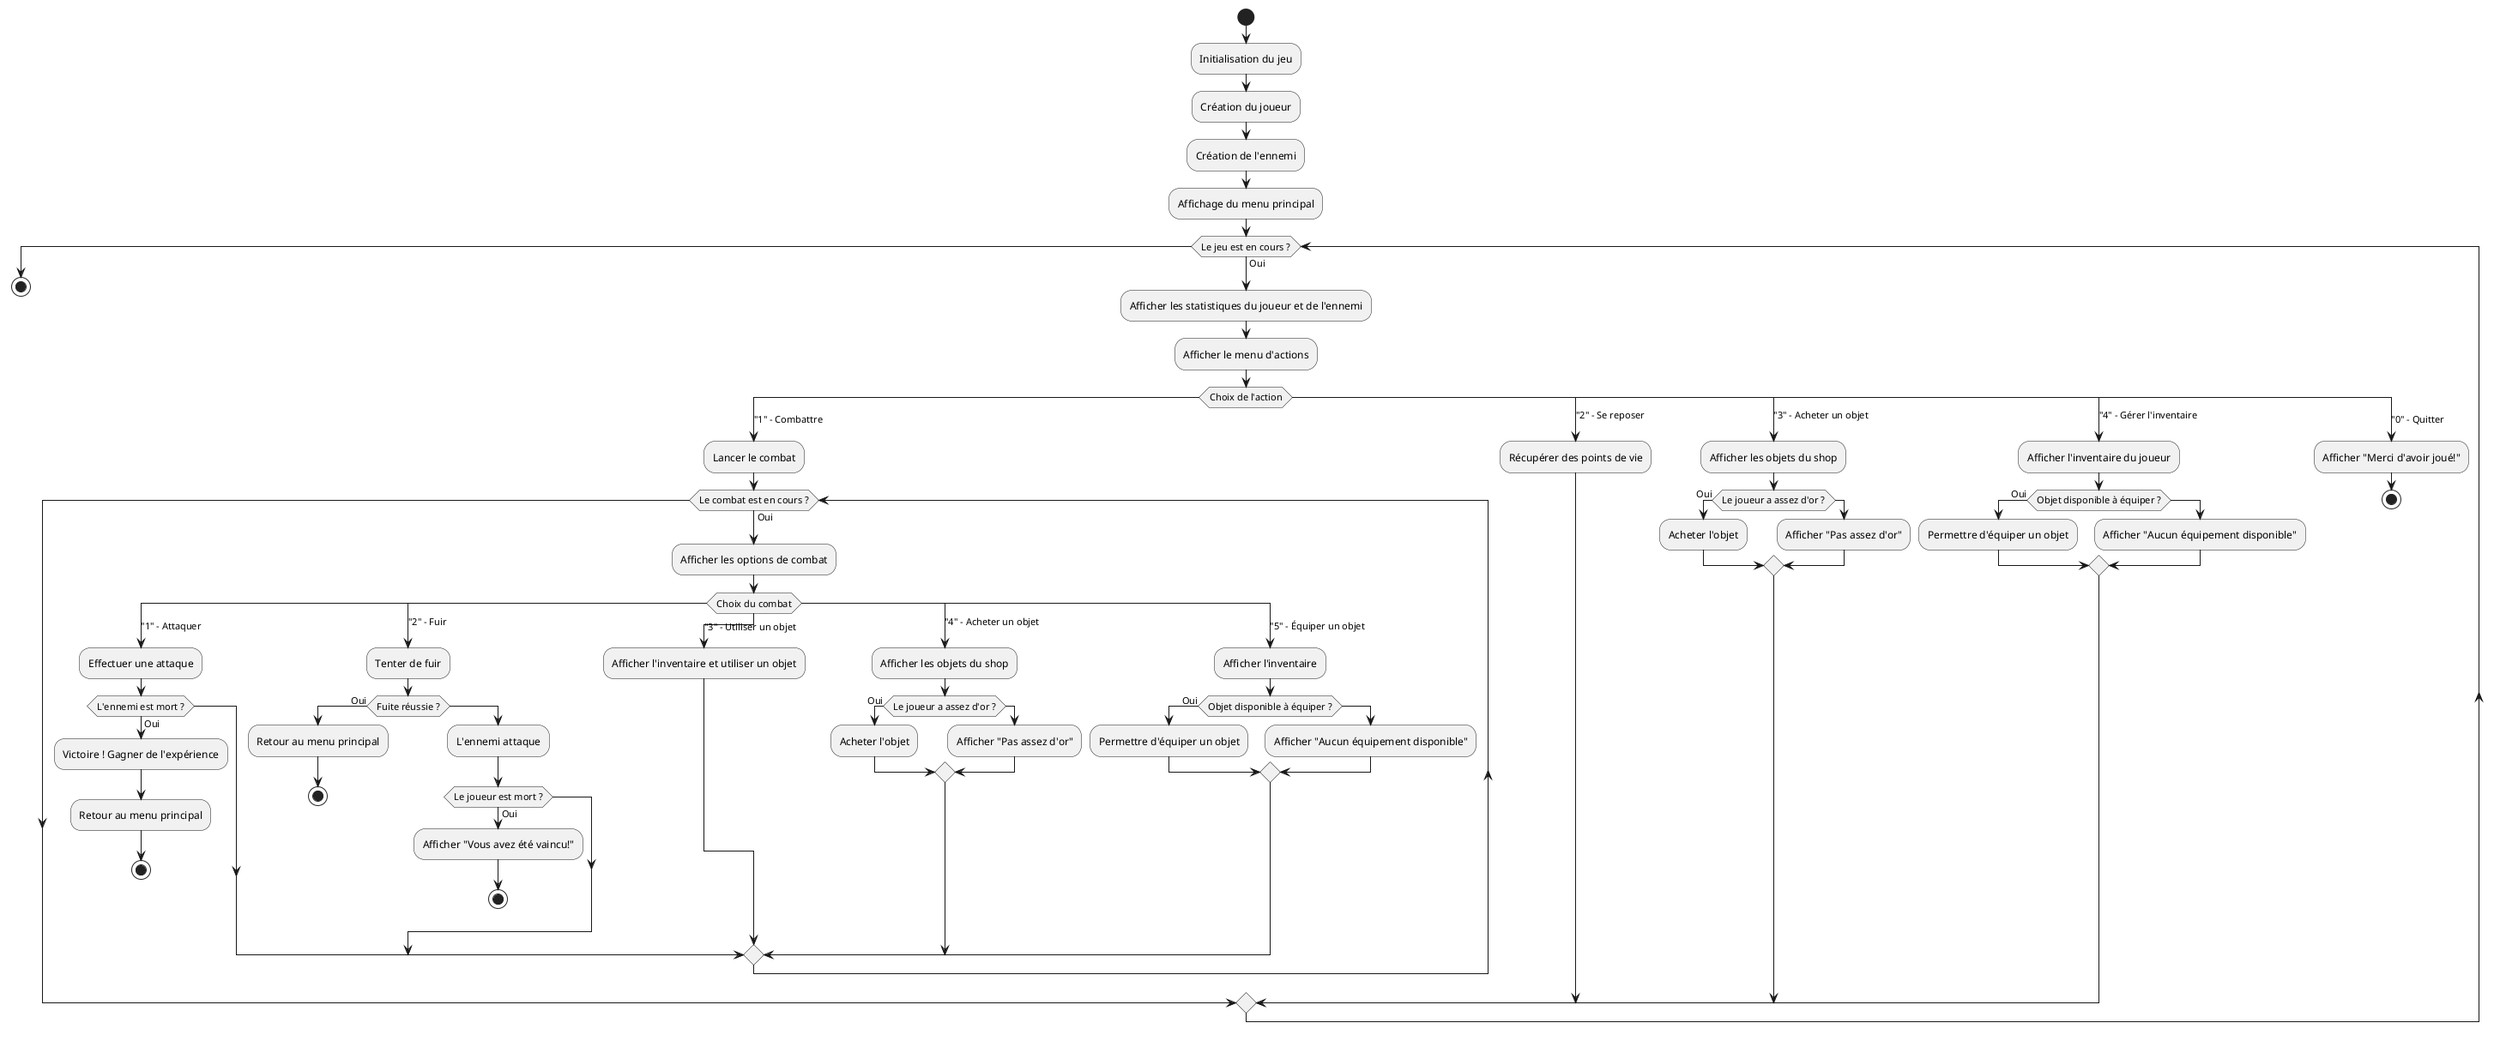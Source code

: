 @startuml
start

:Initialisation du jeu;
:Création du joueur;
:Création de l'ennemi;
:Affichage du menu principal;

while (Le jeu est en cours ?) is (Oui)
    :Afficher les statistiques du joueur et de l'ennemi;
    :Afficher le menu d'actions;

    switch (Choix de l'action)
        case ("1" - Combattre)
            :Lancer le combat;

            while (Le combat est en cours ?) is (Oui)
                :Afficher les options de combat;
                switch (Choix du combat)
                    case ("1" - Attaquer)
                        :Effectuer une attaque;
                        if (L'ennemi est mort ?) then (Oui)
                            :Victoire ! Gagner de l'expérience;
                            :Retour au menu principal;
                            stop
                        endif
                    case ("2" - Fuir)
                        :Tenter de fuir;
                        if (Fuite réussie ?) then (Oui)
                            :Retour au menu principal;
                            stop
                        else
                            :L'ennemi attaque;
                            if (Le joueur est mort ?) then (Oui)
                                :Afficher "Vous avez été vaincu!";
                                stop
                            endif
                        endif
                    case ("3" - Utiliser un objet)
                        :Afficher l'inventaire et utiliser un objet;
                    case ("4" - Acheter un objet)
                        :Afficher les objets du shop;
                        if (Le joueur a assez d'or ?) then (Oui)
                            :Acheter l'objet;
                        else
                            :Afficher "Pas assez d'or";
                        endif
                    case ("5" - Équiper un objet)
                        :Afficher l'inventaire;
                        if (Objet disponible à équiper ?) then (Oui)
                            :Permettre d'équiper un objet;
                        else
                            :Afficher "Aucun équipement disponible";
                        endif
                endswitch
            endwhile
        case ("2" - Se reposer)
            :Récupérer des points de vie;
        case ("3" - Acheter un objet)
            :Afficher les objets du shop;
            if (Le joueur a assez d'or ?) then (Oui)
                :Acheter l'objet;
            else
                :Afficher "Pas assez d'or";
            endif
        case ("4" - Gérer l'inventaire)
            :Afficher l'inventaire du joueur;
            if (Objet disponible à équiper ?) then (Oui)
                :Permettre d'équiper un objet;
            else
                :Afficher "Aucun équipement disponible";
            endif
        case ("0" - Quitter)
            :Afficher "Merci d'avoir joué!";
            stop
    endswitch
endwhile

stop
@enduml